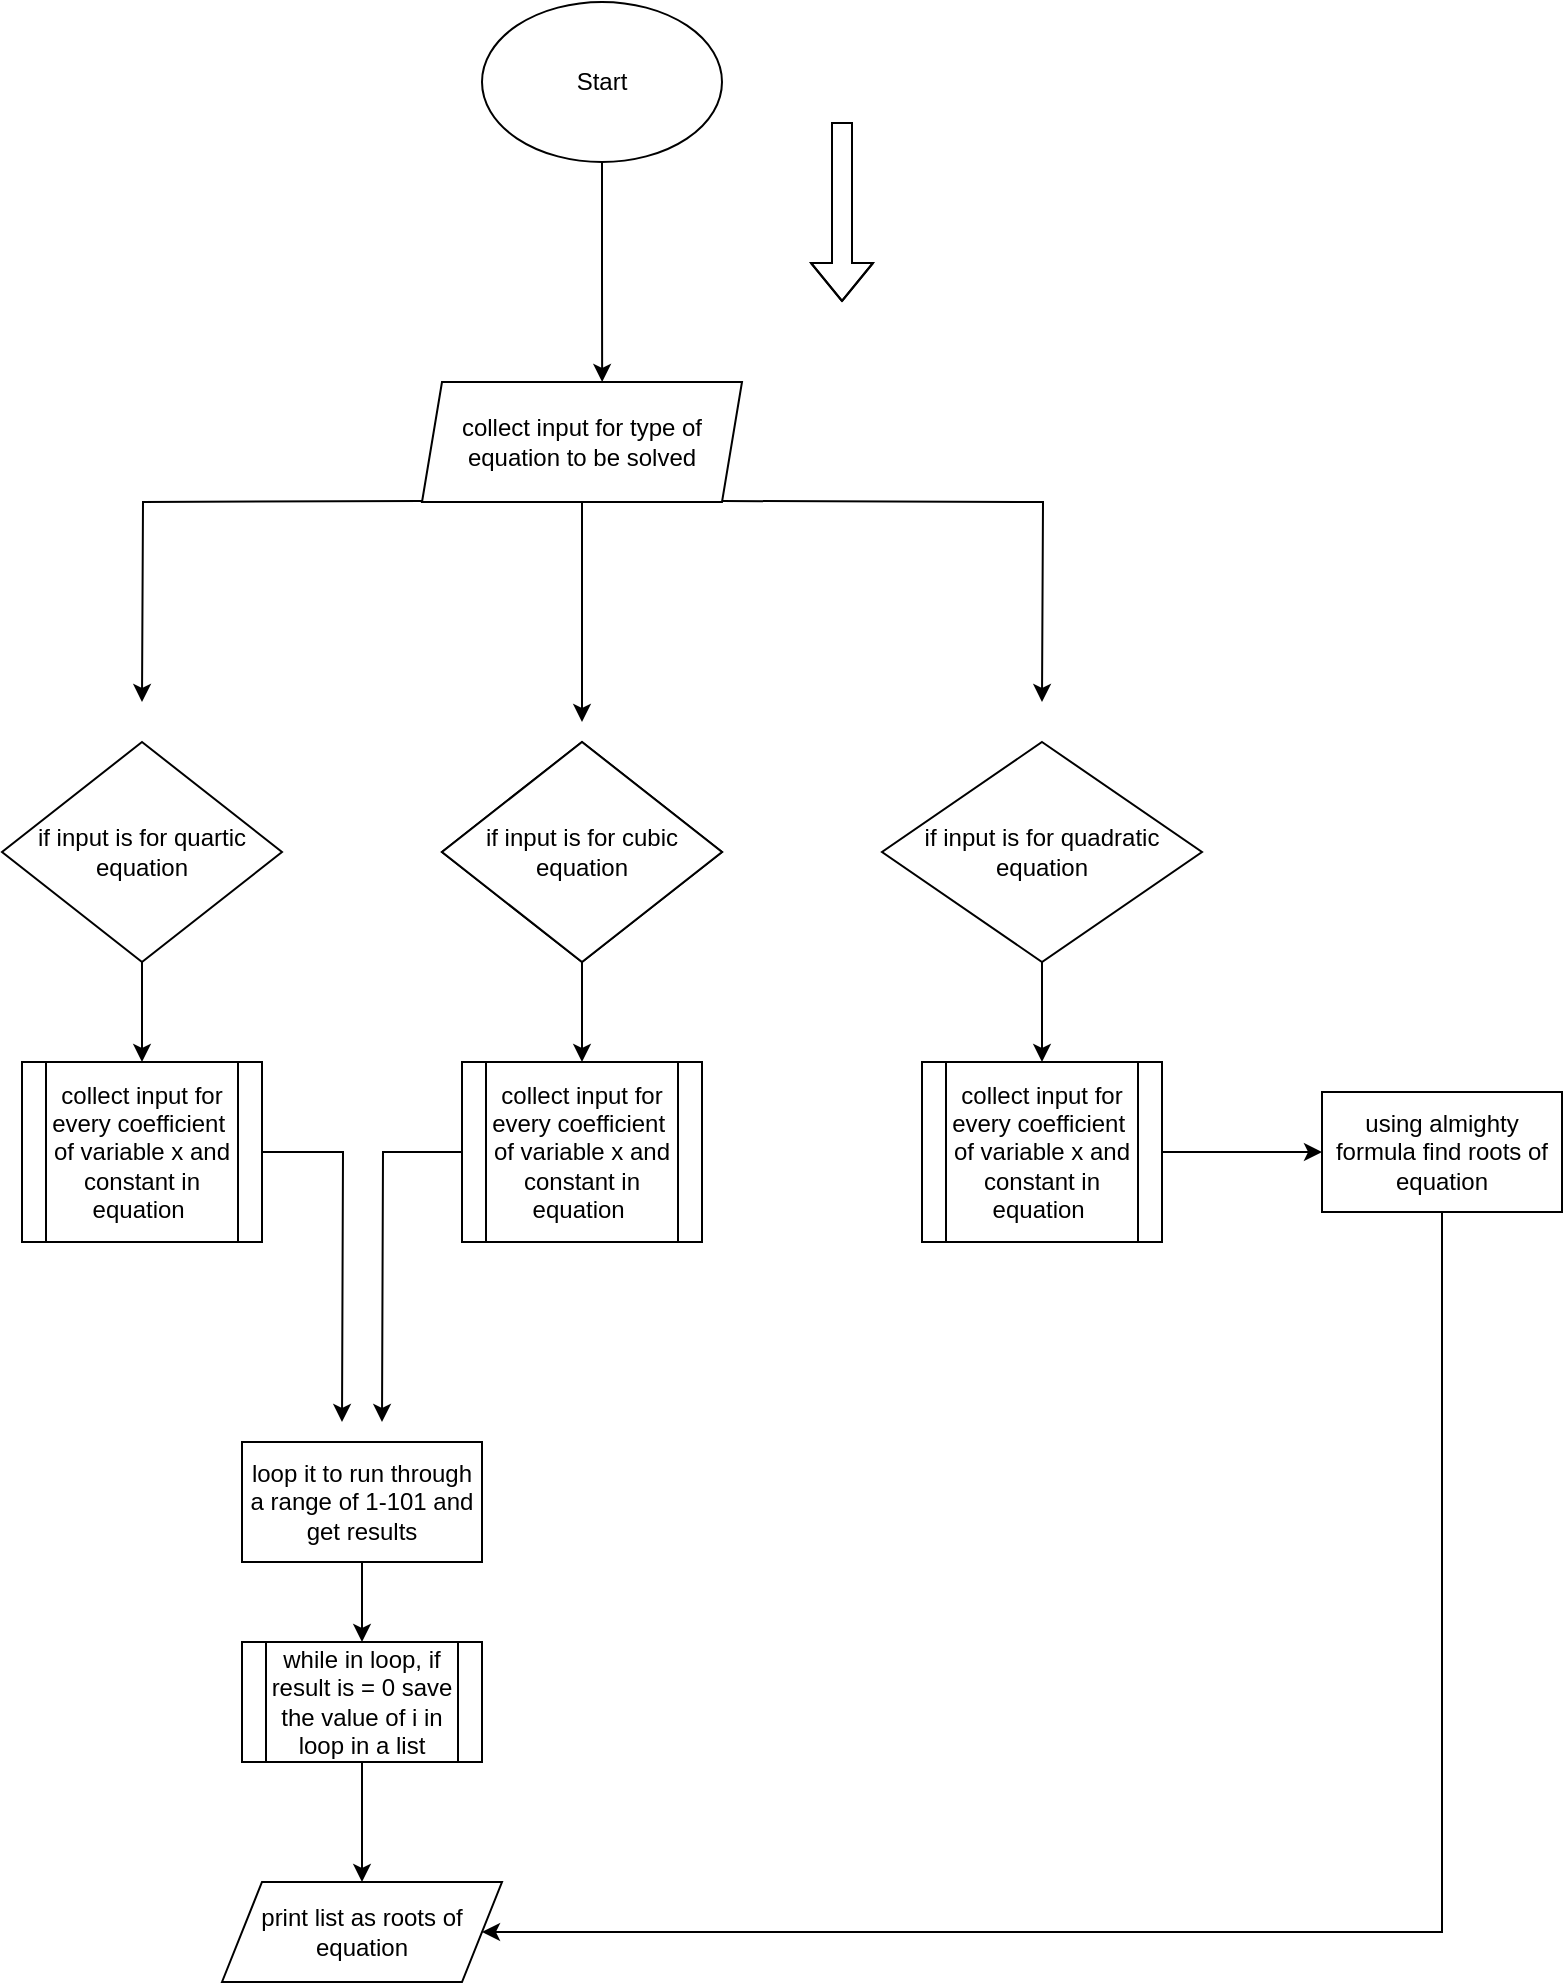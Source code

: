 <mxfile version="24.0.7" type="github">
  <diagram name="Page-1" id="Qt90fjG8sOrPd1pVyCrm">
    <mxGraphModel dx="1034" dy="1559" grid="1" gridSize="10" guides="1" tooltips="1" connect="1" arrows="1" fold="1" page="1" pageScale="1" pageWidth="850" pageHeight="1100" math="0" shadow="0">
      <root>
        <mxCell id="0" />
        <mxCell id="1" parent="0" />
        <mxCell id="alDGmMfHvAbmxITZs6N1-24" value="" style="edgeStyle=orthogonalEdgeStyle;rounded=0;orthogonalLoop=1;jettySize=auto;html=1;entryX=0.563;entryY=0;entryDx=0;entryDy=0;entryPerimeter=0;" edge="1" parent="1" source="alDGmMfHvAbmxITZs6N1-1" target="alDGmMfHvAbmxITZs6N1-3">
          <mxGeometry relative="1" as="geometry">
            <mxPoint x="390" y="-900" as="targetPoint" />
          </mxGeometry>
        </mxCell>
        <mxCell id="alDGmMfHvAbmxITZs6N1-1" value="Start" style="ellipse;whiteSpace=wrap;html=1;" vertex="1" parent="1">
          <mxGeometry x="330" y="-1080" width="120" height="80" as="geometry" />
        </mxCell>
        <mxCell id="alDGmMfHvAbmxITZs6N1-2" value="" style="shape=flexArrow;endArrow=classic;html=1;rounded=0;" edge="1" parent="1">
          <mxGeometry width="50" height="50" relative="1" as="geometry">
            <mxPoint x="510" y="-1020" as="sourcePoint" />
            <mxPoint x="510" y="-930" as="targetPoint" />
            <Array as="points">
              <mxPoint x="510" y="-1000" />
            </Array>
          </mxGeometry>
        </mxCell>
        <mxCell id="alDGmMfHvAbmxITZs6N1-15" value="" style="edgeStyle=orthogonalEdgeStyle;rounded=0;orthogonalLoop=1;jettySize=auto;html=1;" edge="1" parent="1" source="alDGmMfHvAbmxITZs6N1-3">
          <mxGeometry relative="1" as="geometry">
            <mxPoint x="380" y="-720" as="targetPoint" />
          </mxGeometry>
        </mxCell>
        <mxCell id="alDGmMfHvAbmxITZs6N1-3" value="collect input for type of equation to be solved" style="shape=parallelogram;perimeter=parallelogramPerimeter;whiteSpace=wrap;html=1;fixedSize=1;size=10;" vertex="1" parent="1">
          <mxGeometry x="300" y="-890" width="160" height="60" as="geometry" />
        </mxCell>
        <mxCell id="alDGmMfHvAbmxITZs6N1-7" value="if input is for cubic equation" style="rhombus;whiteSpace=wrap;html=1;" vertex="1" parent="1">
          <mxGeometry x="310" y="-710" width="140" height="110" as="geometry" />
        </mxCell>
        <mxCell id="alDGmMfHvAbmxITZs6N1-11" value="" style="edgeStyle=orthogonalEdgeStyle;rounded=0;orthogonalLoop=1;jettySize=auto;html=1;" edge="1" parent="1">
          <mxGeometry relative="1" as="geometry">
            <mxPoint x="450" y="-830.5" as="sourcePoint" />
            <mxPoint x="610" y="-730" as="targetPoint" />
          </mxGeometry>
        </mxCell>
        <mxCell id="alDGmMfHvAbmxITZs6N1-13" value="" style="edgeStyle=orthogonalEdgeStyle;rounded=0;orthogonalLoop=1;jettySize=auto;html=1;" edge="1" parent="1">
          <mxGeometry relative="1" as="geometry">
            <mxPoint x="300" y="-830.5" as="sourcePoint" />
            <mxPoint x="160" y="-730" as="targetPoint" />
          </mxGeometry>
        </mxCell>
        <mxCell id="alDGmMfHvAbmxITZs6N1-22" value="" style="edgeStyle=orthogonalEdgeStyle;rounded=0;orthogonalLoop=1;jettySize=auto;html=1;" edge="1" parent="1" source="alDGmMfHvAbmxITZs6N1-8" target="alDGmMfHvAbmxITZs6N1-17">
          <mxGeometry relative="1" as="geometry" />
        </mxCell>
        <mxCell id="alDGmMfHvAbmxITZs6N1-8" value="if input is for cubic equation" style="rhombus;whiteSpace=wrap;html=1;" vertex="1" parent="1">
          <mxGeometry x="310" y="-710" width="140" height="110" as="geometry" />
        </mxCell>
        <mxCell id="alDGmMfHvAbmxITZs6N1-23" value="" style="edgeStyle=orthogonalEdgeStyle;rounded=0;orthogonalLoop=1;jettySize=auto;html=1;" edge="1" parent="1" source="alDGmMfHvAbmxITZs6N1-10" target="alDGmMfHvAbmxITZs6N1-19">
          <mxGeometry relative="1" as="geometry" />
        </mxCell>
        <mxCell id="alDGmMfHvAbmxITZs6N1-10" value="if input is for quadratic equation" style="rhombus;whiteSpace=wrap;html=1;" vertex="1" parent="1">
          <mxGeometry x="530" y="-710" width="160" height="110" as="geometry" />
        </mxCell>
        <mxCell id="alDGmMfHvAbmxITZs6N1-21" value="" style="edgeStyle=orthogonalEdgeStyle;rounded=0;orthogonalLoop=1;jettySize=auto;html=1;" edge="1" parent="1" source="alDGmMfHvAbmxITZs6N1-12" target="alDGmMfHvAbmxITZs6N1-16">
          <mxGeometry relative="1" as="geometry" />
        </mxCell>
        <mxCell id="alDGmMfHvAbmxITZs6N1-12" value="if input is for quartic equation" style="rhombus;whiteSpace=wrap;html=1;" vertex="1" parent="1">
          <mxGeometry x="90" y="-710" width="140" height="110" as="geometry" />
        </mxCell>
        <mxCell id="alDGmMfHvAbmxITZs6N1-27" value="" style="edgeStyle=orthogonalEdgeStyle;rounded=0;orthogonalLoop=1;jettySize=auto;html=1;" edge="1" parent="1" source="alDGmMfHvAbmxITZs6N1-16">
          <mxGeometry relative="1" as="geometry">
            <mxPoint x="260" y="-370" as="targetPoint" />
          </mxGeometry>
        </mxCell>
        <mxCell id="alDGmMfHvAbmxITZs6N1-16" value="collect input for every coefficient&amp;nbsp; of variable x and constant in equation&lt;span style=&quot;background-color: initial;&quot;&gt;&amp;nbsp;&lt;/span&gt;" style="shape=process;whiteSpace=wrap;html=1;backgroundOutline=1;" vertex="1" parent="1">
          <mxGeometry x="100" y="-550" width="120" height="90" as="geometry" />
        </mxCell>
        <mxCell id="alDGmMfHvAbmxITZs6N1-29" value="" style="edgeStyle=orthogonalEdgeStyle;rounded=0;orthogonalLoop=1;jettySize=auto;html=1;" edge="1" parent="1" source="alDGmMfHvAbmxITZs6N1-17">
          <mxGeometry relative="1" as="geometry">
            <mxPoint x="280" y="-370" as="targetPoint" />
          </mxGeometry>
        </mxCell>
        <mxCell id="alDGmMfHvAbmxITZs6N1-17" value="collect input for every coefficient&amp;nbsp; of variable x and constant in equation&lt;span style=&quot;background-color: initial;&quot;&gt;&amp;nbsp;&lt;/span&gt;" style="shape=process;whiteSpace=wrap;html=1;backgroundOutline=1;" vertex="1" parent="1">
          <mxGeometry x="320" y="-550" width="120" height="90" as="geometry" />
        </mxCell>
        <mxCell id="alDGmMfHvAbmxITZs6N1-36" value="" style="edgeStyle=orthogonalEdgeStyle;rounded=0;orthogonalLoop=1;jettySize=auto;html=1;" edge="1" parent="1" source="alDGmMfHvAbmxITZs6N1-19" target="alDGmMfHvAbmxITZs6N1-35">
          <mxGeometry relative="1" as="geometry" />
        </mxCell>
        <mxCell id="alDGmMfHvAbmxITZs6N1-19" value="collect input for every coefficient&amp;nbsp; of variable x and constant in equation&lt;span style=&quot;background-color: initial;&quot;&gt;&amp;nbsp;&lt;/span&gt;" style="shape=process;whiteSpace=wrap;html=1;backgroundOutline=1;" vertex="1" parent="1">
          <mxGeometry x="550" y="-550" width="120" height="90" as="geometry" />
        </mxCell>
        <mxCell id="alDGmMfHvAbmxITZs6N1-31" value="" style="edgeStyle=orthogonalEdgeStyle;rounded=0;orthogonalLoop=1;jettySize=auto;html=1;" edge="1" parent="1" source="alDGmMfHvAbmxITZs6N1-25">
          <mxGeometry relative="1" as="geometry">
            <mxPoint x="270" y="-260" as="targetPoint" />
          </mxGeometry>
        </mxCell>
        <mxCell id="alDGmMfHvAbmxITZs6N1-25" value="loop it to run through a range of 1-101 and get results" style="rounded=0;whiteSpace=wrap;html=1;" vertex="1" parent="1">
          <mxGeometry x="210" y="-360" width="120" height="60" as="geometry" />
        </mxCell>
        <mxCell id="alDGmMfHvAbmxITZs6N1-34" value="" style="edgeStyle=orthogonalEdgeStyle;rounded=0;orthogonalLoop=1;jettySize=auto;html=1;" edge="1" parent="1" source="alDGmMfHvAbmxITZs6N1-30">
          <mxGeometry relative="1" as="geometry">
            <mxPoint x="270" y="-140" as="targetPoint" />
          </mxGeometry>
        </mxCell>
        <mxCell id="alDGmMfHvAbmxITZs6N1-30" value="while in loop, if result is = 0 save the value of i in loop in a list" style="shape=process;whiteSpace=wrap;html=1;backgroundOutline=1;rounded=0;" vertex="1" parent="1">
          <mxGeometry x="210" y="-260" width="120" height="60" as="geometry" />
        </mxCell>
        <mxCell id="alDGmMfHvAbmxITZs6N1-33" value="print list as roots of equation" style="shape=parallelogram;perimeter=parallelogramPerimeter;whiteSpace=wrap;html=1;fixedSize=1;rounded=0;" vertex="1" parent="1">
          <mxGeometry x="200" y="-140" width="140" height="50" as="geometry" />
        </mxCell>
        <mxCell id="alDGmMfHvAbmxITZs6N1-38" value="" style="edgeStyle=orthogonalEdgeStyle;rounded=0;orthogonalLoop=1;jettySize=auto;html=1;" edge="1" parent="1" source="alDGmMfHvAbmxITZs6N1-35" target="alDGmMfHvAbmxITZs6N1-33">
          <mxGeometry relative="1" as="geometry">
            <mxPoint x="590" y="-130" as="targetPoint" />
            <Array as="points">
              <mxPoint x="810" y="-115" />
            </Array>
          </mxGeometry>
        </mxCell>
        <mxCell id="alDGmMfHvAbmxITZs6N1-35" value="using almighty formula find roots of equation" style="whiteSpace=wrap;html=1;" vertex="1" parent="1">
          <mxGeometry x="750" y="-535" width="120" height="60" as="geometry" />
        </mxCell>
      </root>
    </mxGraphModel>
  </diagram>
</mxfile>
